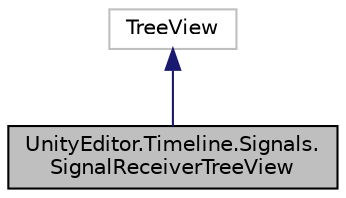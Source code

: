 digraph "UnityEditor.Timeline.Signals.SignalReceiverTreeView"
{
 // LATEX_PDF_SIZE
  edge [fontname="Helvetica",fontsize="10",labelfontname="Helvetica",labelfontsize="10"];
  node [fontname="Helvetica",fontsize="10",shape=record];
  Node1 [label="UnityEditor.Timeline.Signals.\lSignalReceiverTreeView",height=0.2,width=0.4,color="black", fillcolor="grey75", style="filled", fontcolor="black",tooltip=" "];
  Node2 -> Node1 [dir="back",color="midnightblue",fontsize="10",style="solid",fontname="Helvetica"];
  Node2 [label="TreeView",height=0.2,width=0.4,color="grey75", fillcolor="white", style="filled",tooltip=" "];
}
